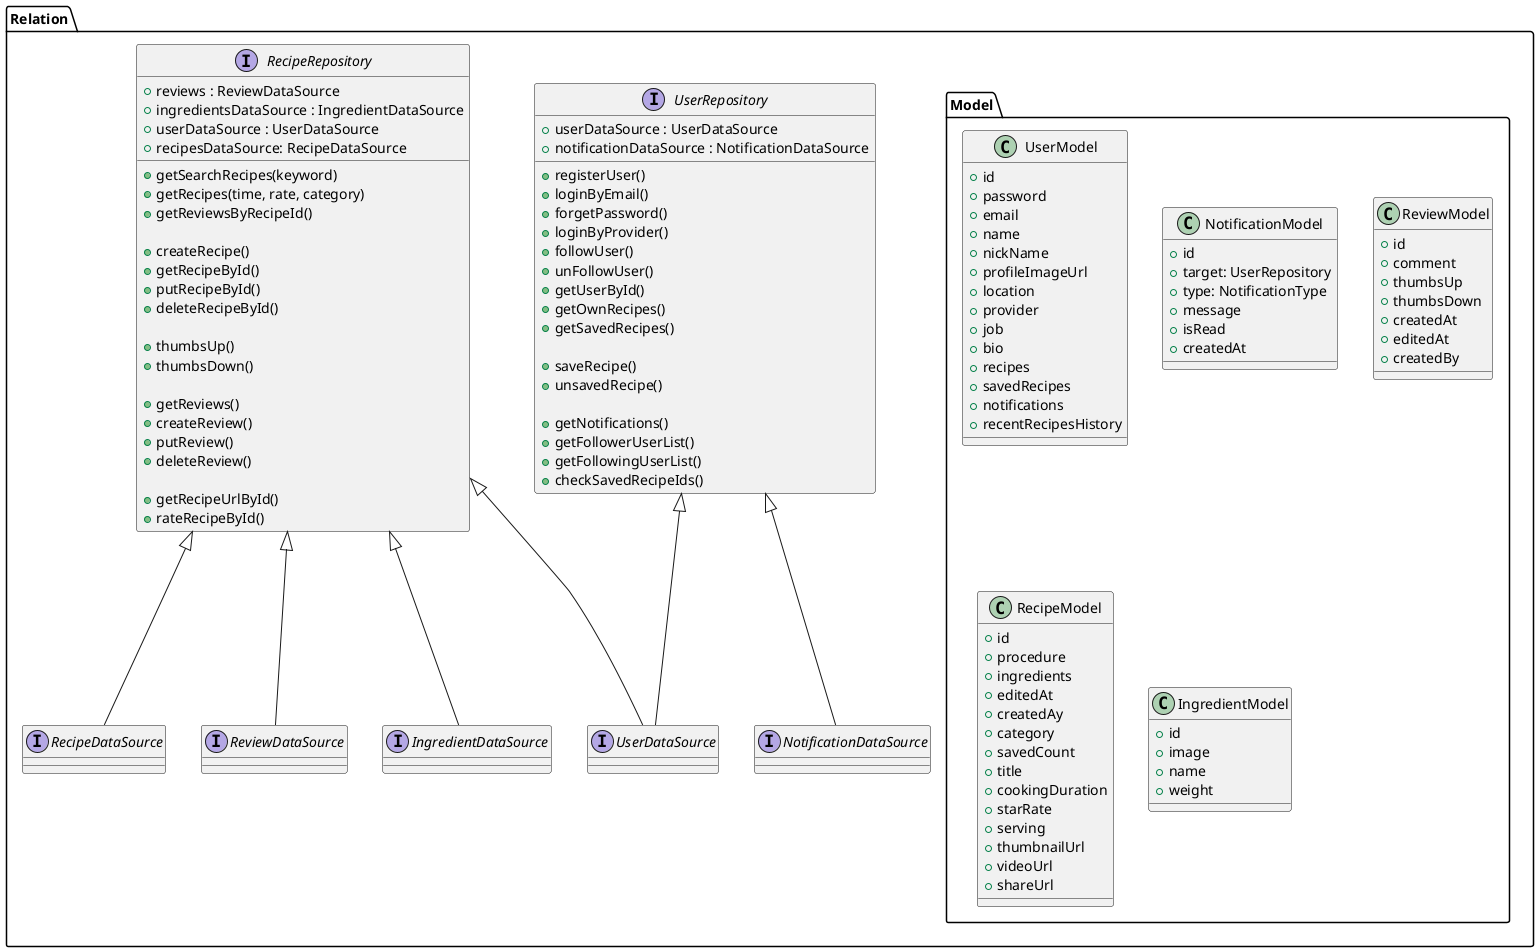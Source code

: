 @startuml

package "Relation"{
top to bottom direction
    package "Model" {
        class UserModel {
            +id
            +password
            +email
            +name
            +nickName
            +profileImageUrl
            +location
            +provider
            +job
            +bio
            +recipes
            +savedRecipes
            +notifications
            +recentRecipesHistory
        }

        class NotificationModel {
            +id
            +target: UserRepository
            +type: NotificationType
            +message
            +isRead
            +createdAt
        }
        class ReviewModel {
            +id
            +comment
            +thumbsUp
            +thumbsDown
            +createdAt
            +editedAt
            +createdBy
        }

        class RecipeModel {
            +id
            +procedure
            +ingredients
            +editedAt
            +createdAy
            +category
            +savedCount
            +title
            +cookingDuration
            +starRate
            +serving
            +thumbnailUrl
            +videoUrl
            +shareUrl
        }

        class IngredientModel {
            +id
            +image
            +name
            +weight
        }
    }


    interface UserRepository {
        +userDataSource : UserDataSource
        +notificationDataSource : NotificationDataSource
        +registerUser()
        +loginByEmail()
        +forgetPassword()
        +loginByProvider()
        +followUser()
        +unFollowUser()
        +getUserById()
        +getOwnRecipes()
        +getSavedRecipes()

        +saveRecipe()
        +unsavedRecipe()

        +getNotifications()
        +getFollowerUserList()
        +getFollowingUserList()
        +checkSavedRecipeIds()
    }









    interface RecipeRepository {
        +reviews : ReviewDataSource
        +ingredientsDataSource : IngredientDataSource
        +userDataSource : UserDataSource
        +recipesDataSource: RecipeDataSource

        +getSearchRecipes(keyword)
        +getRecipes(time, rate, category)
        +getReviewsByRecipeId()

        +createRecipe()
        +getRecipeById()
        +putRecipeById()
        +deleteRecipeById()

        +thumbsUp()
        +thumbsDown()

        +getReviews()
        +createReview()
        +putReview()
        +deleteReview()

        +getRecipeUrlById()
        +rateRecipeById()
    }

    interface RecipeDataSource implements RecipeRepository {
    }

    interface ReviewDataSource implements RecipeRepository {
    }

    interface IngredientDataSource implements RecipeRepository {
    }

    interface NotificationDataSource implements UserRepository{
    }

    interface UserDataSource implements UserRepository {
    }

    interface UserDataSource implements RecipeRepository {
    }



}

@enduml